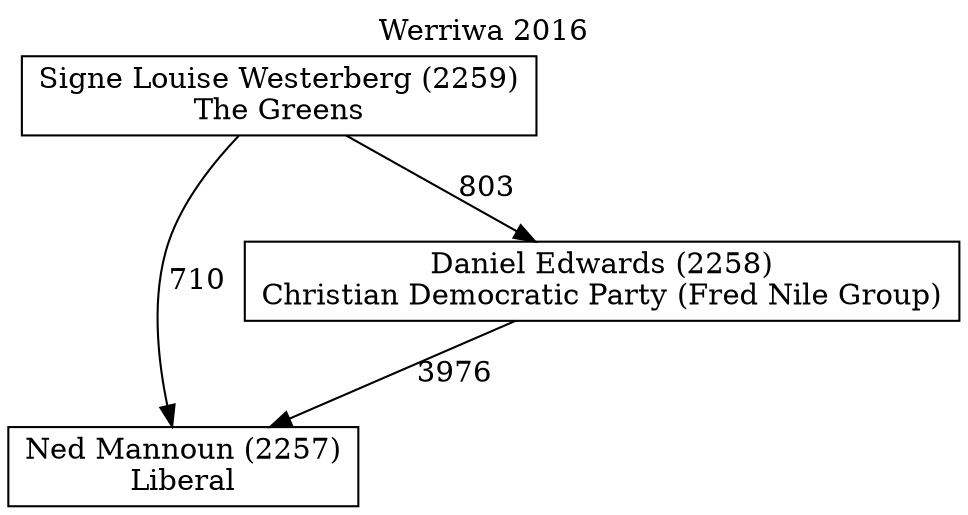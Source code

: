 // House preference flow
digraph "Ned Mannoun (2257)_Werriwa_2016" {
	graph [label="Werriwa 2016" labelloc=t mclimit=10]
	node [shape=box]
	"Signe Louise Westerberg (2259)" [label="Signe Louise Westerberg (2259)
The Greens"]
	"Ned Mannoun (2257)" [label="Ned Mannoun (2257)
Liberal"]
	"Daniel Edwards (2258)" [label="Daniel Edwards (2258)
Christian Democratic Party (Fred Nile Group)"]
	"Signe Louise Westerberg (2259)" -> "Ned Mannoun (2257)" [label=710]
	"Signe Louise Westerberg (2259)" -> "Daniel Edwards (2258)" [label=803]
	"Daniel Edwards (2258)" -> "Ned Mannoun (2257)" [label=3976]
}
